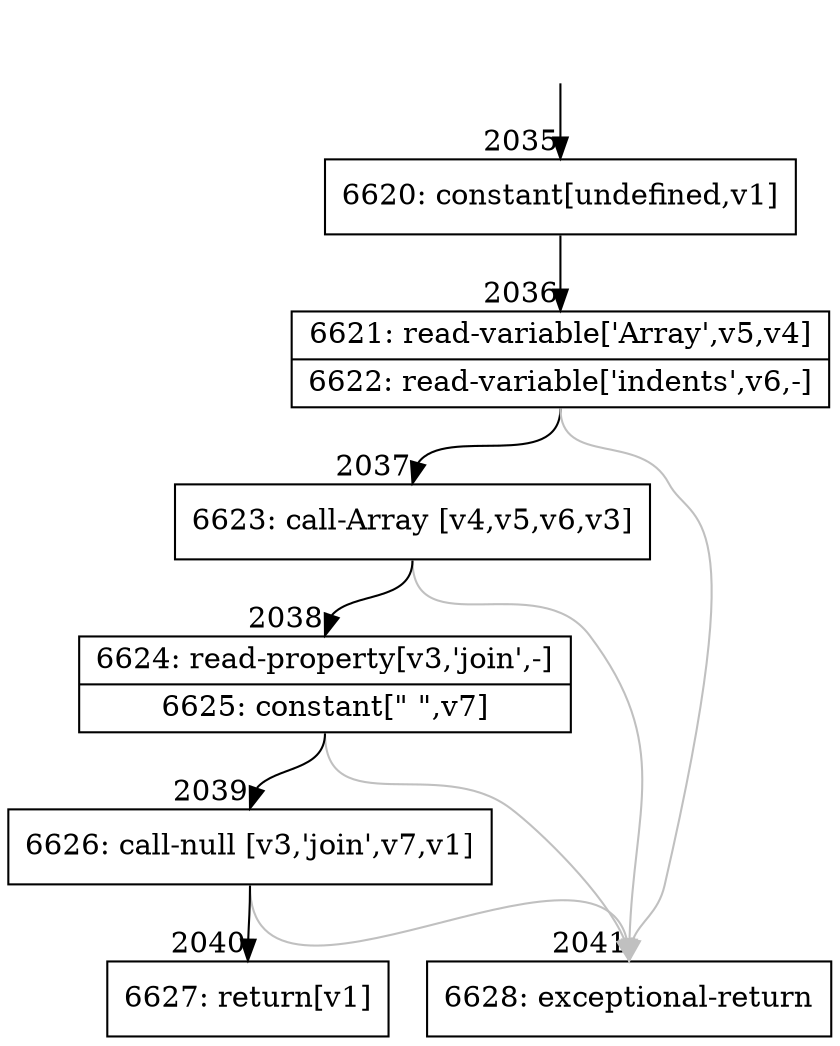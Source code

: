 digraph {
rankdir="TD"
BB_entry183[shape=none,label=""];
BB_entry183 -> BB2035 [tailport=s, headport=n, headlabel="    2035"]
BB2035 [shape=record label="{6620: constant[undefined,v1]}" ] 
BB2035 -> BB2036 [tailport=s, headport=n, headlabel="      2036"]
BB2036 [shape=record label="{6621: read-variable['Array',v5,v4]|6622: read-variable['indents',v6,-]}" ] 
BB2036 -> BB2037 [tailport=s, headport=n, headlabel="      2037"]
BB2036 -> BB2041 [tailport=s, headport=n, color=gray, headlabel="      2041"]
BB2037 [shape=record label="{6623: call-Array [v4,v5,v6,v3]}" ] 
BB2037 -> BB2038 [tailport=s, headport=n, headlabel="      2038"]
BB2037 -> BB2041 [tailport=s, headport=n, color=gray]
BB2038 [shape=record label="{6624: read-property[v3,'join',-]|6625: constant[\"  \",v7]}" ] 
BB2038 -> BB2039 [tailport=s, headport=n, headlabel="      2039"]
BB2038 -> BB2041 [tailport=s, headport=n, color=gray]
BB2039 [shape=record label="{6626: call-null [v3,'join',v7,v1]}" ] 
BB2039 -> BB2040 [tailport=s, headport=n, headlabel="      2040"]
BB2039 -> BB2041 [tailport=s, headport=n, color=gray]
BB2040 [shape=record label="{6627: return[v1]}" ] 
BB2041 [shape=record label="{6628: exceptional-return}" ] 
//#$~ 2487
}
